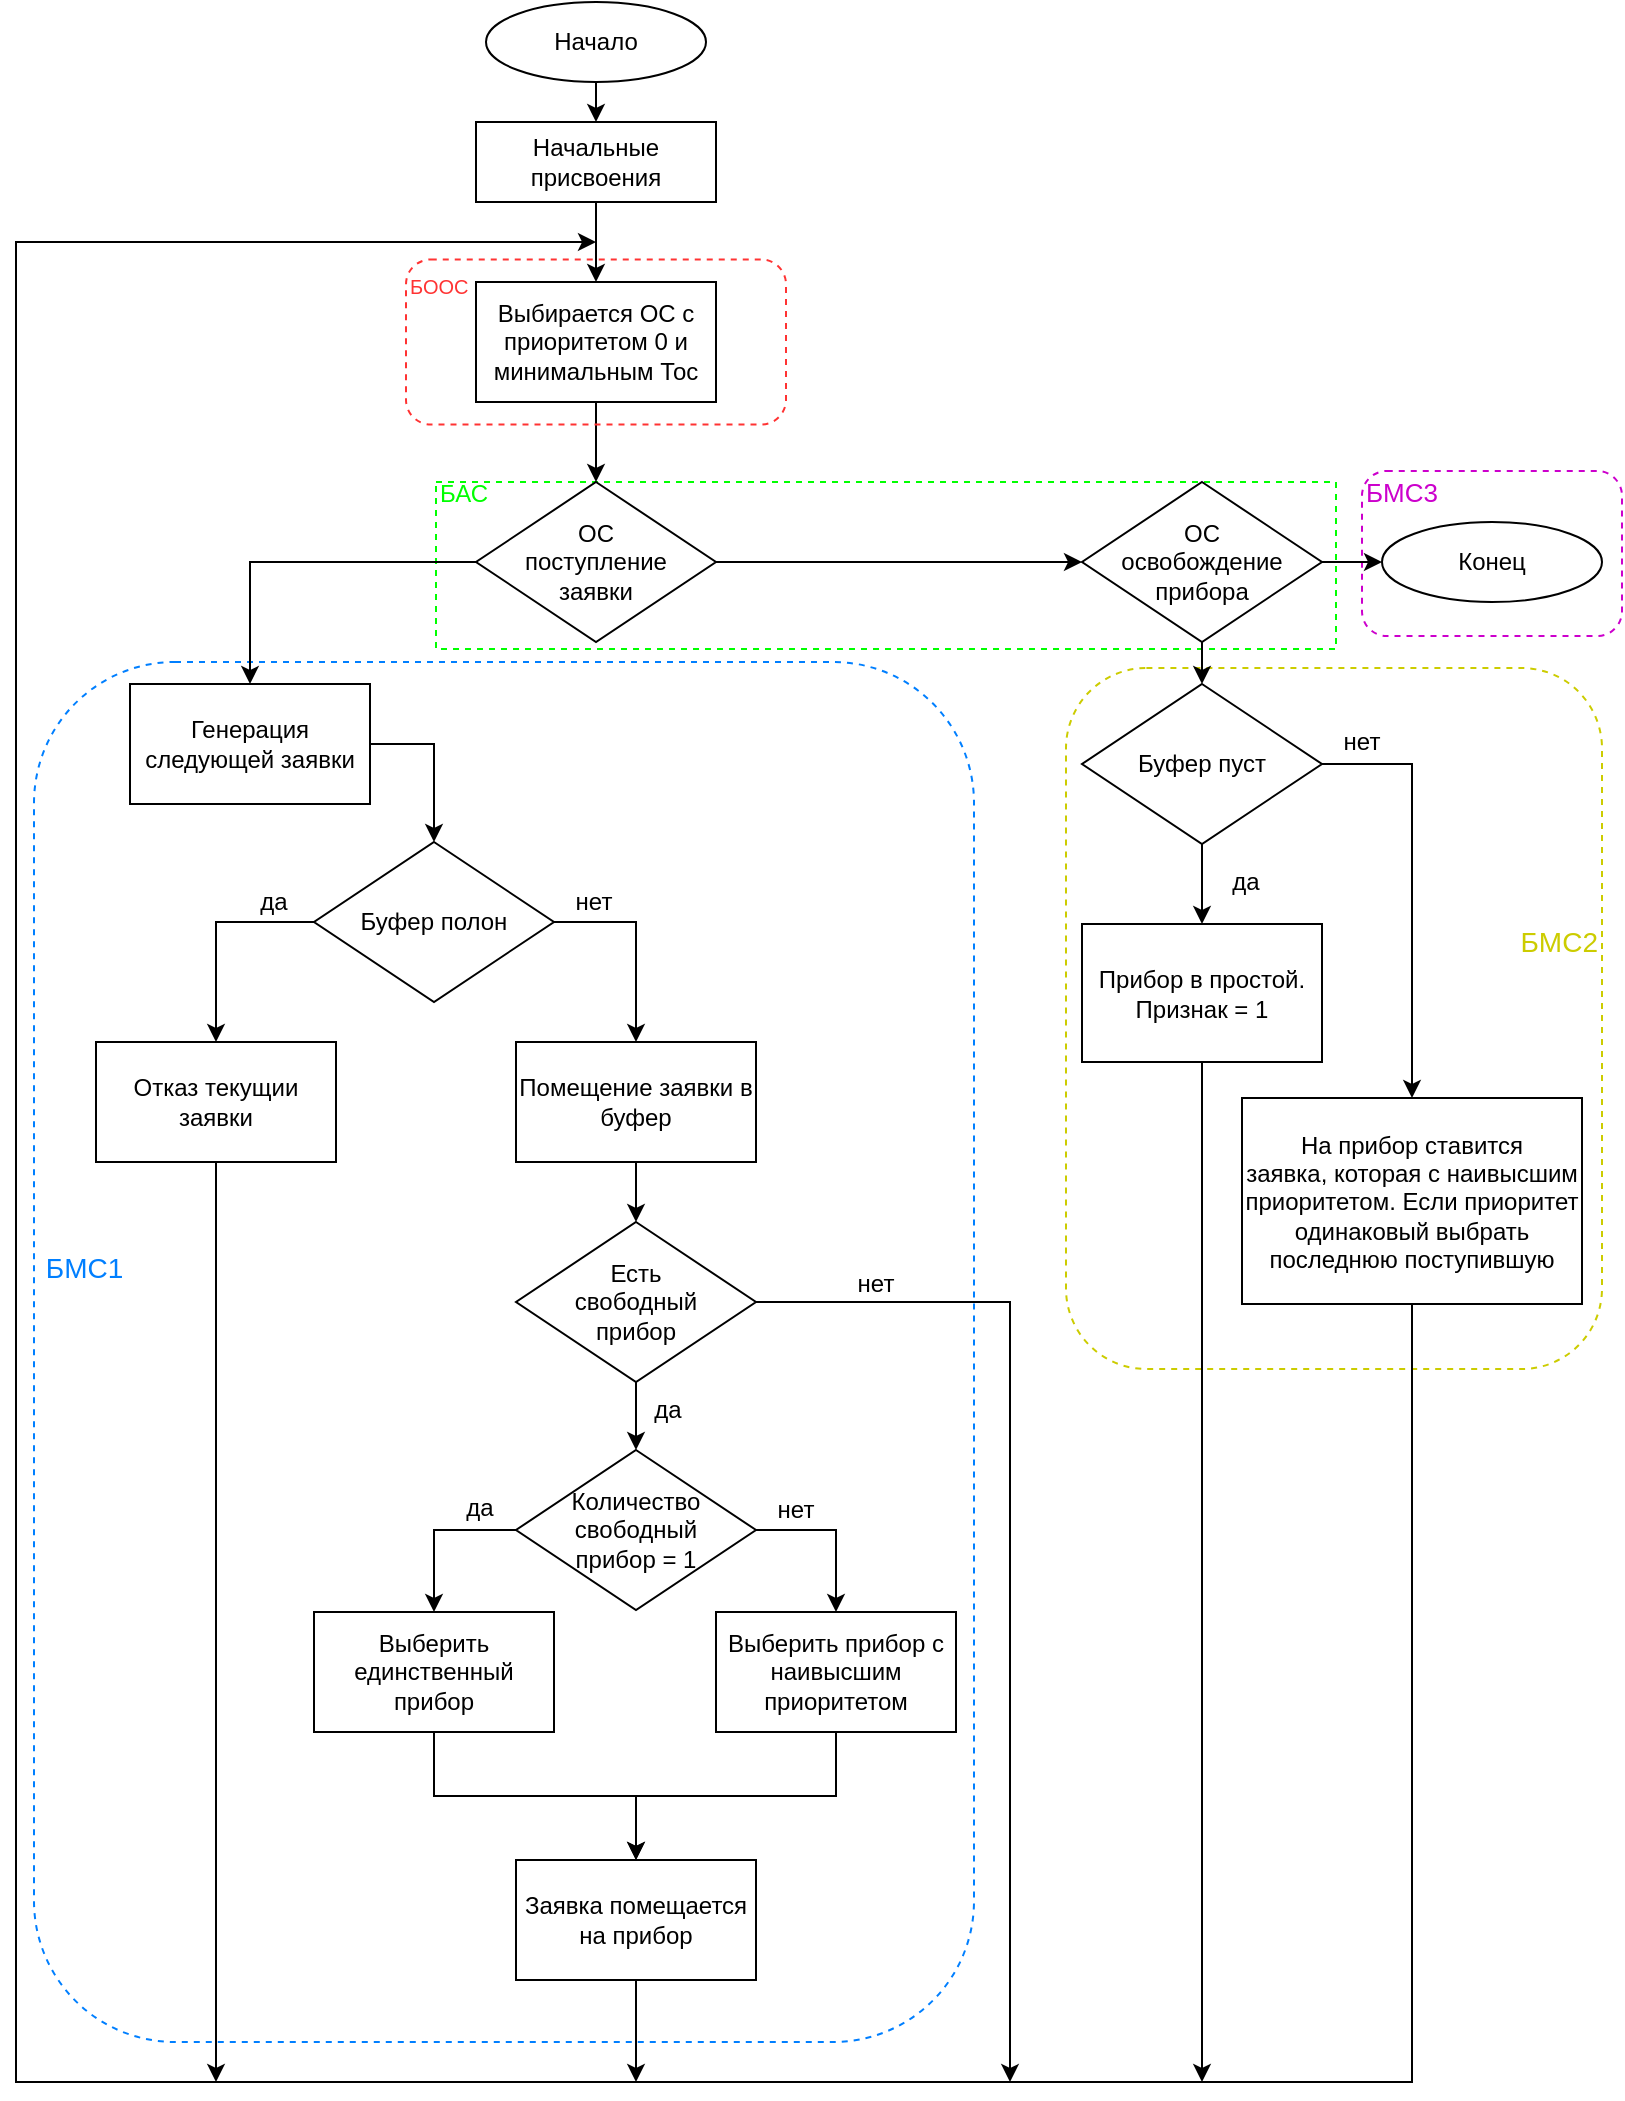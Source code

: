 <mxfile version="14.7.4" type="embed"><diagram id="HZT223DvQddshFGfQkKC" name="Page-1"><mxGraphModel dx="1106" dy="1102" grid="1" gridSize="10" guides="1" tooltips="1" connect="1" arrows="1" fold="1" page="1" pageScale="1" pageWidth="850" pageHeight="1100" math="0" shadow="0"><root><mxCell id="0"/><mxCell id="1" parent="0"/><mxCell id="88" value="&lt;font style=&quot;font-size: 14px&quot;&gt;&lt;font color=&quot;#007fff&quot; style=&quot;font-size: 14px&quot;&gt;&amp;nbsp;БМС1&lt;br&gt;&lt;br&gt;&lt;br&gt;&lt;br&gt;&lt;br&gt;&lt;/font&gt;&lt;br&gt;&lt;/font&gt;" style="rounded=1;whiteSpace=wrap;html=1;fillColor=none;dashed=1;align=left;shadow=0;strokeColor=#007FFF;" vertex="1" parent="1"><mxGeometry x="49" y="360" width="470" height="690" as="geometry"/></mxCell><mxCell id="73" value="&lt;font style=&quot;font-size: 12px&quot;&gt;&lt;font color=&quot;#00ff00&quot; style=&quot;font-size: 12px&quot;&gt;БАС&lt;br&gt;&lt;br&gt;&lt;br&gt;&lt;br&gt;&lt;br&gt;&lt;/font&gt;&lt;br&gt;&lt;/font&gt;" style="rounded=0;whiteSpace=wrap;html=1;fillColor=none;dashed=1;align=left;strokeColor=#00FF00;" vertex="1" parent="1"><mxGeometry x="250" y="270" width="450" height="83.5" as="geometry"/></mxCell><mxCell id="10" style="edgeStyle=orthogonalEdgeStyle;rounded=0;orthogonalLoop=1;jettySize=auto;html=1;exitX=0.5;exitY=1;exitDx=0;exitDy=0;entryX=0.5;entryY=0;entryDx=0;entryDy=0;" edge="1" parent="1" source="11" target="13"><mxGeometry relative="1" as="geometry"/></mxCell><mxCell id="11" value="Начало" style="ellipse;whiteSpace=wrap;html=1;" vertex="1" parent="1"><mxGeometry x="275" y="30" width="110" height="40" as="geometry"/></mxCell><mxCell id="12" style="edgeStyle=orthogonalEdgeStyle;rounded=0;orthogonalLoop=1;jettySize=auto;html=1;exitX=0.5;exitY=1;exitDx=0;exitDy=0;entryX=0.5;entryY=0;entryDx=0;entryDy=0;" edge="1" parent="1" source="13" target="16"><mxGeometry relative="1" as="geometry"/></mxCell><mxCell id="13" value="Начальные присвоения" style="rounded=0;whiteSpace=wrap;html=1;" vertex="1" parent="1"><mxGeometry x="270" y="90" width="120" height="40" as="geometry"/></mxCell><mxCell id="64" style="edgeStyle=orthogonalEdgeStyle;rounded=0;orthogonalLoop=1;jettySize=auto;html=1;exitX=1;exitY=0.5;exitDx=0;exitDy=0;" edge="1" parent="1" source="14" target="53"><mxGeometry relative="1" as="geometry"/></mxCell><mxCell id="83" style="edgeStyle=orthogonalEdgeStyle;rounded=0;orthogonalLoop=1;jettySize=auto;html=1;exitX=0;exitY=0.5;exitDx=0;exitDy=0;entryX=0.5;entryY=0;entryDx=0;entryDy=0;" edge="1" parent="1" source="14" target="31"><mxGeometry relative="1" as="geometry"/></mxCell><mxCell id="14" value="ОС&lt;br&gt;поступление&lt;br&gt;заявки" style="rhombus;whiteSpace=wrap;html=1;" vertex="1" parent="1"><mxGeometry x="270" y="270" width="120" height="80" as="geometry"/></mxCell><mxCell id="15" style="edgeStyle=orthogonalEdgeStyle;rounded=0;orthogonalLoop=1;jettySize=auto;html=1;exitX=0.5;exitY=1;exitDx=0;exitDy=0;entryX=0.5;entryY=0;entryDx=0;entryDy=0;" edge="1" parent="1" source="16" target="14"><mxGeometry relative="1" as="geometry"/></mxCell><mxCell id="16" value="Выбирается ОС с приоритетом 0 и минимальным Тос" style="rounded=0;whiteSpace=wrap;html=1;" vertex="1" parent="1"><mxGeometry x="270" y="170" width="120" height="60" as="geometry"/></mxCell><mxCell id="17" value="&lt;font style=&quot;font-size: 10px&quot;&gt;&lt;font color=&quot;#ff3333&quot;&gt;БООС&lt;/font&gt;&lt;br&gt;&lt;br&gt;&lt;br&gt;&lt;br&gt;&lt;br&gt;&lt;/font&gt;" style="rounded=1;whiteSpace=wrap;html=1;fillColor=none;strokeColor=#FF3333;dashed=1;align=left;" vertex="1" parent="1"><mxGeometry x="235" y="158.75" width="190" height="82.5" as="geometry"/></mxCell><mxCell id="86" style="edgeStyle=orthogonalEdgeStyle;rounded=0;orthogonalLoop=1;jettySize=auto;html=1;exitX=0.5;exitY=1;exitDx=0;exitDy=0;" edge="1" parent="1" source="19"><mxGeometry relative="1" as="geometry"><mxPoint x="140" y="1070" as="targetPoint"/></mxGeometry></mxCell><mxCell id="19" value="Отказ&amp;nbsp;текущии заявки" style="rounded=0;whiteSpace=wrap;html=1;" vertex="1" parent="1"><mxGeometry x="80" y="550" width="120" height="60" as="geometry"/></mxCell><mxCell id="81" style="edgeStyle=orthogonalEdgeStyle;rounded=0;orthogonalLoop=1;jettySize=auto;html=1;exitX=1;exitY=0.5;exitDx=0;exitDy=0;" edge="1" parent="1" source="22" target="24"><mxGeometry relative="1" as="geometry"/></mxCell><mxCell id="82" style="edgeStyle=orthogonalEdgeStyle;rounded=0;orthogonalLoop=1;jettySize=auto;html=1;exitX=0;exitY=0.5;exitDx=0;exitDy=0;entryX=0.5;entryY=0;entryDx=0;entryDy=0;" edge="1" parent="1" source="22" target="19"><mxGeometry relative="1" as="geometry"/></mxCell><mxCell id="22" value="Буфер полон" style="rhombus;whiteSpace=wrap;html=1;" vertex="1" parent="1"><mxGeometry x="189" y="450" width="120" height="80" as="geometry"/></mxCell><mxCell id="35" style="edgeStyle=orthogonalEdgeStyle;rounded=0;orthogonalLoop=1;jettySize=auto;html=1;exitX=0.5;exitY=1;exitDx=0;exitDy=0;entryX=0.5;entryY=0;entryDx=0;entryDy=0;" edge="1" parent="1" source="24" target="34"><mxGeometry relative="1" as="geometry"/></mxCell><mxCell id="24" value="Помещение заявки в буфер" style="rounded=0;whiteSpace=wrap;html=1;" vertex="1" parent="1"><mxGeometry x="290" y="550" width="120" height="60" as="geometry"/></mxCell><mxCell id="25" value="да" style="text;html=1;strokeColor=none;fillColor=none;align=center;verticalAlign=middle;whiteSpace=wrap;rounded=0;" vertex="1" parent="1"><mxGeometry x="149" y="470" width="40" height="20" as="geometry"/></mxCell><mxCell id="26" value="нет" style="text;html=1;strokeColor=none;fillColor=none;align=center;verticalAlign=middle;whiteSpace=wrap;rounded=0;" vertex="1" parent="1"><mxGeometry x="309" y="470" width="40" height="20" as="geometry"/></mxCell><mxCell id="84" style="edgeStyle=orthogonalEdgeStyle;rounded=0;orthogonalLoop=1;jettySize=auto;html=1;exitX=1;exitY=0.5;exitDx=0;exitDy=0;" edge="1" parent="1" source="31" target="22"><mxGeometry relative="1" as="geometry"/></mxCell><mxCell id="31" value="Генерация следующей заявки" style="rounded=0;whiteSpace=wrap;html=1;" vertex="1" parent="1"><mxGeometry x="97" y="371" width="120" height="60" as="geometry"/></mxCell><mxCell id="37" style="edgeStyle=orthogonalEdgeStyle;rounded=0;orthogonalLoop=1;jettySize=auto;html=1;exitX=0.5;exitY=1;exitDx=0;exitDy=0;entryX=0.5;entryY=0;entryDx=0;entryDy=0;" edge="1" parent="1" source="34" target="36"><mxGeometry relative="1" as="geometry"/></mxCell><mxCell id="85" style="edgeStyle=orthogonalEdgeStyle;rounded=0;orthogonalLoop=1;jettySize=auto;html=1;exitX=1;exitY=0.5;exitDx=0;exitDy=0;" edge="1" parent="1" source="34"><mxGeometry relative="1" as="geometry"><mxPoint x="537" y="1070" as="targetPoint"/><Array as="points"><mxPoint x="537" y="680"/><mxPoint x="537" y="1070"/></Array></mxGeometry></mxCell><mxCell id="34" value="Есть&lt;br&gt;свободный&lt;br&gt;прибор" style="rhombus;whiteSpace=wrap;html=1;" vertex="1" parent="1"><mxGeometry x="290" y="640" width="120" height="80" as="geometry"/></mxCell><mxCell id="68" style="edgeStyle=orthogonalEdgeStyle;rounded=0;orthogonalLoop=1;jettySize=auto;html=1;exitX=0;exitY=0.5;exitDx=0;exitDy=0;entryX=0.5;entryY=0;entryDx=0;entryDy=0;" edge="1" parent="1" source="36" target="40"><mxGeometry relative="1" as="geometry"/></mxCell><mxCell id="69" style="edgeStyle=orthogonalEdgeStyle;rounded=0;orthogonalLoop=1;jettySize=auto;html=1;exitX=1;exitY=0.5;exitDx=0;exitDy=0;" edge="1" parent="1" source="36" target="42"><mxGeometry relative="1" as="geometry"/></mxCell><mxCell id="36" value="Количество свободный&lt;br&gt;прибор = 1" style="rhombus;whiteSpace=wrap;html=1;" vertex="1" parent="1"><mxGeometry x="290" y="754" width="120" height="80" as="geometry"/></mxCell><mxCell id="39" value="да" style="text;html=1;strokeColor=none;fillColor=none;align=center;verticalAlign=middle;whiteSpace=wrap;rounded=0;" vertex="1" parent="1"><mxGeometry x="346" y="724" width="40" height="20" as="geometry"/></mxCell><mxCell id="70" style="edgeStyle=orthogonalEdgeStyle;rounded=0;orthogonalLoop=1;jettySize=auto;html=1;exitX=0.5;exitY=1;exitDx=0;exitDy=0;entryX=0.5;entryY=0;entryDx=0;entryDy=0;" edge="1" parent="1" source="40" target="44"><mxGeometry relative="1" as="geometry"/></mxCell><mxCell id="40" value="Выберить&lt;br&gt;единственный прибор" style="rounded=0;whiteSpace=wrap;html=1;" vertex="1" parent="1"><mxGeometry x="189" y="835" width="120" height="60" as="geometry"/></mxCell><mxCell id="74" style="edgeStyle=orthogonalEdgeStyle;rounded=0;orthogonalLoop=1;jettySize=auto;html=1;exitX=0.5;exitY=1;exitDx=0;exitDy=0;entryX=0.5;entryY=0;entryDx=0;entryDy=0;" edge="1" parent="1" source="42" target="44"><mxGeometry relative="1" as="geometry"/></mxCell><mxCell id="42" value="Выберить прибор с наивысшим приоритетом" style="rounded=0;whiteSpace=wrap;html=1;" vertex="1" parent="1"><mxGeometry x="390" y="835" width="120" height="60" as="geometry"/></mxCell><mxCell id="87" style="edgeStyle=orthogonalEdgeStyle;rounded=0;orthogonalLoop=1;jettySize=auto;html=1;exitX=0.5;exitY=1;exitDx=0;exitDy=0;" edge="1" parent="1" source="44"><mxGeometry relative="1" as="geometry"><mxPoint x="350" y="1070" as="targetPoint"/></mxGeometry></mxCell><mxCell id="44" value="Заявка помещается на прибор" style="rounded=0;whiteSpace=wrap;html=1;" vertex="1" parent="1"><mxGeometry x="290" y="959" width="120" height="60" as="geometry"/></mxCell><mxCell id="48" value="&lt;font style=&quot;font-size: 13px&quot;&gt;&lt;font color=&quot;#cc00cc&quot;&gt;БМС3&lt;br&gt;&lt;br&gt;&lt;br&gt;&lt;br&gt;&lt;/font&gt;&lt;br&gt;&lt;/font&gt;" style="rounded=1;whiteSpace=wrap;html=1;fillColor=none;dashed=1;align=left;strokeColor=#CC00CC;" vertex="1" parent="1"><mxGeometry x="713" y="264.5" width="130" height="82.5" as="geometry"/></mxCell><mxCell id="49" value="&lt;div&gt;&lt;span style=&quot;font-size: 14px&quot;&gt;&lt;font color=&quot;#cccc00&quot;&gt;&amp;nbsp;БМС2&lt;/font&gt;&lt;/span&gt;&lt;/div&gt;&lt;font&gt;&lt;div&gt;&lt;span style=&quot;font-size: 14px&quot;&gt;&lt;font color=&quot;#cccc00&quot;&gt;&lt;br&gt;&lt;/font&gt;&lt;/span&gt;&lt;/div&gt;&lt;div&gt;&lt;span style=&quot;font-size: 14px&quot;&gt;&lt;font color=&quot;#cccc00&quot;&gt;&lt;br&gt;&lt;/font&gt;&lt;/span&gt;&lt;/div&gt;&lt;div&gt;&lt;font color=&quot;#cccc00&quot;&gt;&lt;br&gt;&lt;/font&gt;&lt;/div&gt;&lt;div&gt;&lt;font color=&quot;#cccc00&quot;&gt;&lt;br&gt;&lt;/font&gt;&lt;/div&gt;&lt;div&gt;&lt;br&gt;&lt;/div&gt;&lt;/font&gt;" style="rounded=1;whiteSpace=wrap;html=1;fillColor=none;dashed=1;align=right;shadow=0;strokeColor=#CCCC00;" vertex="1" parent="1"><mxGeometry x="565" y="363" width="268" height="350.5" as="geometry"/></mxCell><mxCell id="50" value="Конец" style="ellipse;whiteSpace=wrap;html=1;" vertex="1" parent="1"><mxGeometry x="723" y="290" width="110" height="40" as="geometry"/></mxCell><mxCell id="51" style="edgeStyle=orthogonalEdgeStyle;rounded=0;orthogonalLoop=1;jettySize=auto;html=1;entryX=0.5;entryY=0;entryDx=0;entryDy=0;" edge="1" parent="1" source="53" target="56"><mxGeometry relative="1" as="geometry"/></mxCell><mxCell id="65" style="edgeStyle=orthogonalEdgeStyle;rounded=0;orthogonalLoop=1;jettySize=auto;html=1;exitX=1;exitY=0.5;exitDx=0;exitDy=0;entryX=0;entryY=0.5;entryDx=0;entryDy=0;" edge="1" parent="1" source="53" target="50"><mxGeometry relative="1" as="geometry"/></mxCell><mxCell id="53" value="ОС&lt;br&gt;освобождение&lt;br&gt;прибора" style="rhombus;whiteSpace=wrap;html=1;" vertex="1" parent="1"><mxGeometry x="573" y="270" width="120" height="80" as="geometry"/></mxCell><mxCell id="54" style="edgeStyle=orthogonalEdgeStyle;rounded=0;orthogonalLoop=1;jettySize=auto;html=1;exitX=0.5;exitY=1;exitDx=0;exitDy=0;" edge="1" parent="1" source="56" target="57"><mxGeometry relative="1" as="geometry"/></mxCell><mxCell id="55" style="edgeStyle=orthogonalEdgeStyle;rounded=0;orthogonalLoop=1;jettySize=auto;html=1;entryX=0.5;entryY=0;entryDx=0;entryDy=0;" edge="1" parent="1" source="56" target="58"><mxGeometry relative="1" as="geometry"><Array as="points"><mxPoint x="738" y="411"/></Array></mxGeometry></mxCell><mxCell id="56" value="Буфер пуст" style="rhombus;whiteSpace=wrap;html=1;" vertex="1" parent="1"><mxGeometry x="573" y="371" width="120" height="80" as="geometry"/></mxCell><mxCell id="80" style="edgeStyle=orthogonalEdgeStyle;rounded=0;orthogonalLoop=1;jettySize=auto;html=1;exitX=0.5;exitY=1;exitDx=0;exitDy=0;" edge="1" parent="1" source="57"><mxGeometry relative="1" as="geometry"><mxPoint x="633" y="1070" as="targetPoint"/></mxGeometry></mxCell><mxCell id="57" value="Прибор в простой.&lt;br&gt;Признак = 1" style="rounded=0;whiteSpace=wrap;html=1;glass=0;" vertex="1" parent="1"><mxGeometry x="573" y="491" width="120" height="69" as="geometry"/></mxCell><mxCell id="67" style="edgeStyle=orthogonalEdgeStyle;rounded=0;orthogonalLoop=1;jettySize=auto;html=1;exitX=0.5;exitY=1;exitDx=0;exitDy=0;" edge="1" parent="1" source="58"><mxGeometry relative="1" as="geometry"><mxPoint x="330" y="150" as="targetPoint"/><Array as="points"><mxPoint x="738" y="1070"/><mxPoint x="40" y="1070"/><mxPoint x="40" y="150"/></Array></mxGeometry></mxCell><mxCell id="58" value="&lt;font style=&quot;font-size: 12px&quot;&gt;На прибор ставится&lt;br&gt;заявка, которая с наивысшим приоритетом. Если приоритет одинаковый&amp;nbsp;выбрать последнюю поступившую&lt;/font&gt;" style="rounded=0;whiteSpace=wrap;html=1;" vertex="1" parent="1"><mxGeometry x="653" y="578" width="170" height="103" as="geometry"/></mxCell><mxCell id="59" value="да" style="text;html=1;strokeColor=none;fillColor=none;align=center;verticalAlign=middle;whiteSpace=wrap;rounded=0;" vertex="1" parent="1"><mxGeometry x="635" y="460" width="40" height="20" as="geometry"/></mxCell><mxCell id="62" value="нет" style="text;html=1;strokeColor=none;fillColor=none;align=center;verticalAlign=middle;whiteSpace=wrap;rounded=0;" vertex="1" parent="1"><mxGeometry x="693" y="390" width="40" height="20" as="geometry"/></mxCell><mxCell id="89" value="нет" style="text;html=1;strokeColor=none;fillColor=none;align=center;verticalAlign=middle;whiteSpace=wrap;rounded=0;" vertex="1" parent="1"><mxGeometry x="450" y="661" width="40" height="20" as="geometry"/></mxCell><mxCell id="90" value="да" style="text;html=1;strokeColor=none;fillColor=none;align=center;verticalAlign=middle;whiteSpace=wrap;rounded=0;" vertex="1" parent="1"><mxGeometry x="252" y="773" width="40" height="20" as="geometry"/></mxCell><mxCell id="91" value="нет" style="text;html=1;strokeColor=none;fillColor=none;align=center;verticalAlign=middle;whiteSpace=wrap;rounded=0;" vertex="1" parent="1"><mxGeometry x="410" y="774" width="40" height="20" as="geometry"/></mxCell></root></mxGraphModel></diagram></mxfile>